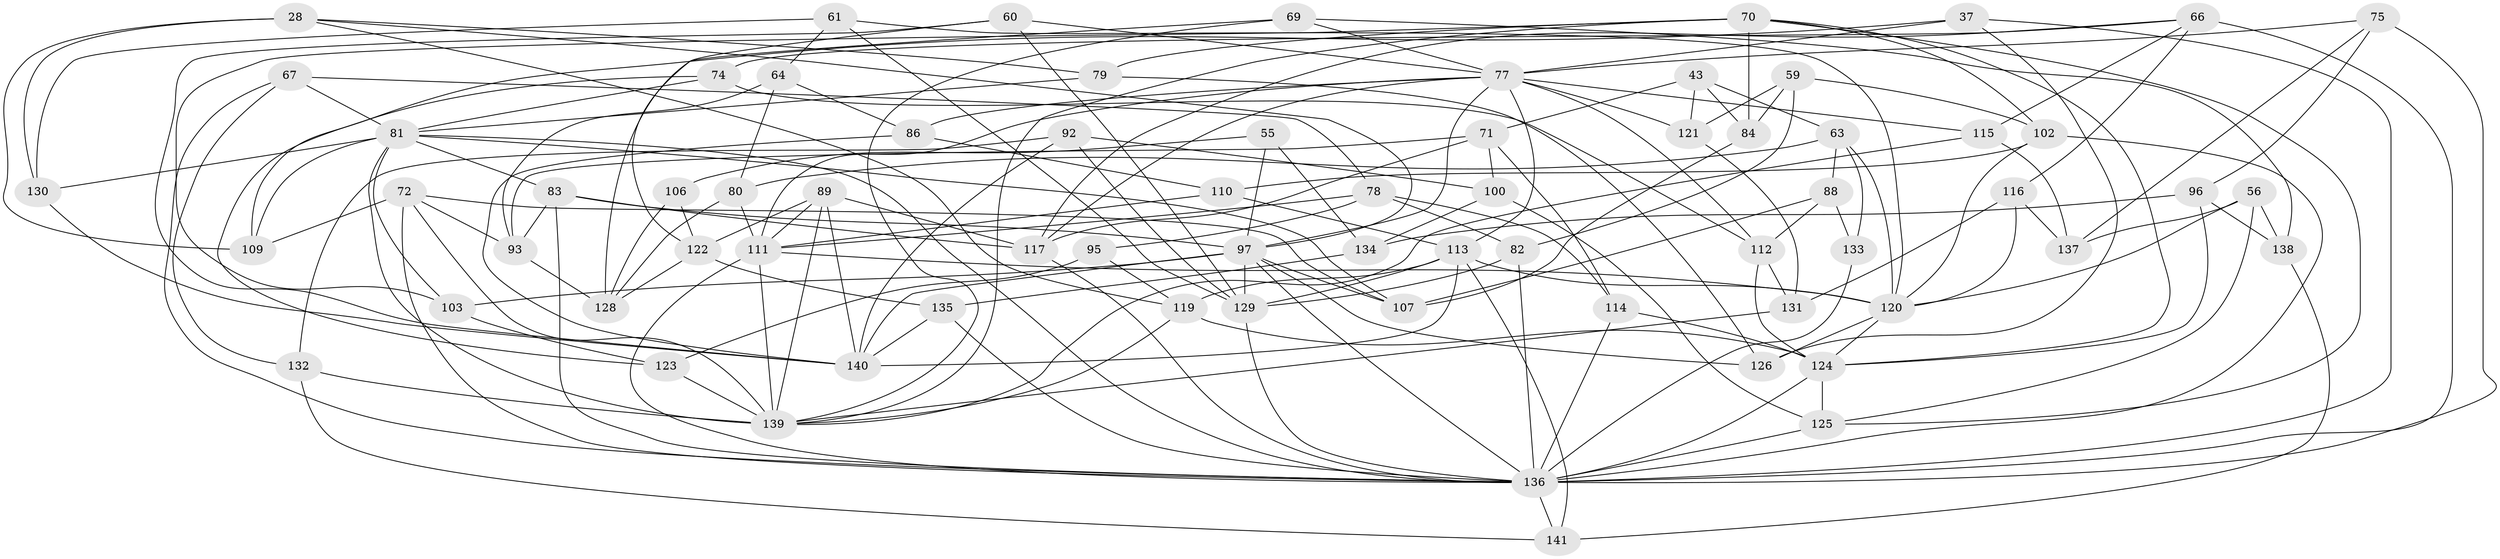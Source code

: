 // original degree distribution, {4: 1.0}
// Generated by graph-tools (version 1.1) at 2025/56/03/09/25 04:56:37]
// undirected, 70 vertices, 181 edges
graph export_dot {
graph [start="1"]
  node [color=gray90,style=filled];
  28 [super="+21"];
  37 [super="+10"];
  43 [super="+5"];
  55;
  56;
  59;
  60;
  61;
  63 [super="+30"];
  64;
  66 [super="+54"];
  67;
  69;
  70 [super="+58"];
  71 [super="+38"];
  72 [super="+15+46"];
  74;
  75;
  77 [super="+4+7+23+48+52"];
  78 [super="+73"];
  79;
  80;
  81 [super="+20+42+65"];
  82;
  83 [super="+31"];
  84 [super="+11"];
  86;
  88 [super="+13"];
  89 [super="+85"];
  92;
  93 [super="+53"];
  95;
  96;
  97 [super="+27+91"];
  100;
  102 [super="+68+90"];
  103;
  106;
  107 [super="+33"];
  109 [super="+99"];
  110 [super="+94"];
  111 [super="+105"];
  112 [super="+108"];
  113 [super="+51+25"];
  114;
  115;
  116;
  117 [super="+50"];
  119 [super="+45"];
  120 [super="+6+29+8"];
  121;
  122 [super="+14"];
  123;
  124 [super="+57"];
  125 [super="+87"];
  126;
  128 [super="+32"];
  129 [super="+22+44"];
  130;
  131;
  132;
  133;
  134;
  135;
  136 [super="+19+35+101+127"];
  137;
  138;
  139 [super="+34+118"];
  140 [super="+36+41"];
  141;
  28 -- 79;
  28 -- 109 [weight=2];
  28 -- 130;
  28 -- 119;
  28 -- 97;
  37 -- 109 [weight=2];
  37 -- 126;
  37 -- 136 [weight=2];
  37 -- 77;
  43 -- 121;
  43 -- 71 [weight=2];
  43 -- 84;
  43 -- 63 [weight=2];
  55 -- 97 [weight=2];
  55 -- 106;
  55 -- 134;
  56 -- 125;
  56 -- 120;
  56 -- 138;
  56 -- 137;
  59 -- 121;
  59 -- 82;
  59 -- 102;
  59 -- 84;
  60 -- 140;
  60 -- 129;
  60 -- 122;
  60 -- 77;
  61 -- 130;
  61 -- 64;
  61 -- 120;
  61 -- 129;
  63 -- 80;
  63 -- 133;
  63 -- 88;
  63 -- 120;
  64 -- 93;
  64 -- 80;
  64 -- 86;
  66 -- 115;
  66 -- 74;
  66 -- 136 [weight=2];
  66 -- 116;
  66 -- 117;
  67 -- 132;
  67 -- 78;
  67 -- 81;
  67 -- 136;
  69 -- 138;
  69 -- 128;
  69 -- 77;
  69 -- 139;
  70 -- 84 [weight=2];
  70 -- 139;
  70 -- 103;
  70 -- 124;
  70 -- 79;
  70 -- 125;
  70 -- 102;
  71 -- 100;
  71 -- 114;
  71 -- 93;
  71 -- 117;
  72 -- 93 [weight=2];
  72 -- 107;
  72 -- 109;
  72 -- 139;
  72 -- 136 [weight=3];
  74 -- 123;
  74 -- 112;
  74 -- 81;
  75 -- 96;
  75 -- 137;
  75 -- 77;
  75 -- 136;
  77 -- 112;
  77 -- 86;
  77 -- 121;
  77 -- 115;
  77 -- 113 [weight=2];
  77 -- 111 [weight=2];
  77 -- 97;
  77 -- 117;
  78 -- 95;
  78 -- 111 [weight=2];
  78 -- 82;
  78 -- 114;
  79 -- 81;
  79 -- 126;
  80 -- 128;
  80 -- 111;
  81 -- 83 [weight=2];
  81 -- 103;
  81 -- 130;
  81 -- 107;
  81 -- 139 [weight=2];
  81 -- 109;
  81 -- 136;
  82 -- 136;
  82 -- 129;
  83 -- 117;
  83 -- 93;
  83 -- 97;
  83 -- 136;
  84 -- 107 [weight=2];
  86 -- 110;
  86 -- 140;
  88 -- 133 [weight=2];
  88 -- 112 [weight=2];
  88 -- 107;
  89 -- 117;
  89 -- 122 [weight=2];
  89 -- 111;
  89 -- 139;
  89 -- 140;
  92 -- 100;
  92 -- 132;
  92 -- 129;
  92 -- 140;
  93 -- 128;
  95 -- 119 [weight=2];
  95 -- 123;
  96 -- 134;
  96 -- 138;
  96 -- 124;
  97 -- 129 [weight=2];
  97 -- 107;
  97 -- 103;
  97 -- 126;
  97 -- 140;
  97 -- 136;
  100 -- 134;
  100 -- 125;
  102 -- 110 [weight=2];
  102 -- 136 [weight=3];
  102 -- 120;
  103 -- 123;
  106 -- 122;
  106 -- 128 [weight=2];
  110 -- 111;
  110 -- 113 [weight=2];
  111 -- 120;
  111 -- 139;
  111 -- 136;
  112 -- 131;
  112 -- 124;
  113 -- 120 [weight=2];
  113 -- 140;
  113 -- 129;
  113 -- 141;
  113 -- 119;
  114 -- 136;
  114 -- 124;
  115 -- 137;
  115 -- 139;
  116 -- 137;
  116 -- 131;
  116 -- 120;
  117 -- 136;
  119 -- 139;
  119 -- 124;
  120 -- 126;
  120 -- 124;
  121 -- 131;
  122 -- 128;
  122 -- 135;
  123 -- 139;
  124 -- 136 [weight=2];
  124 -- 125 [weight=2];
  125 -- 136;
  129 -- 136;
  130 -- 140;
  131 -- 139;
  132 -- 139;
  132 -- 141;
  133 -- 136;
  134 -- 135;
  135 -- 136;
  135 -- 140;
  136 -- 141;
  138 -- 141;
}
